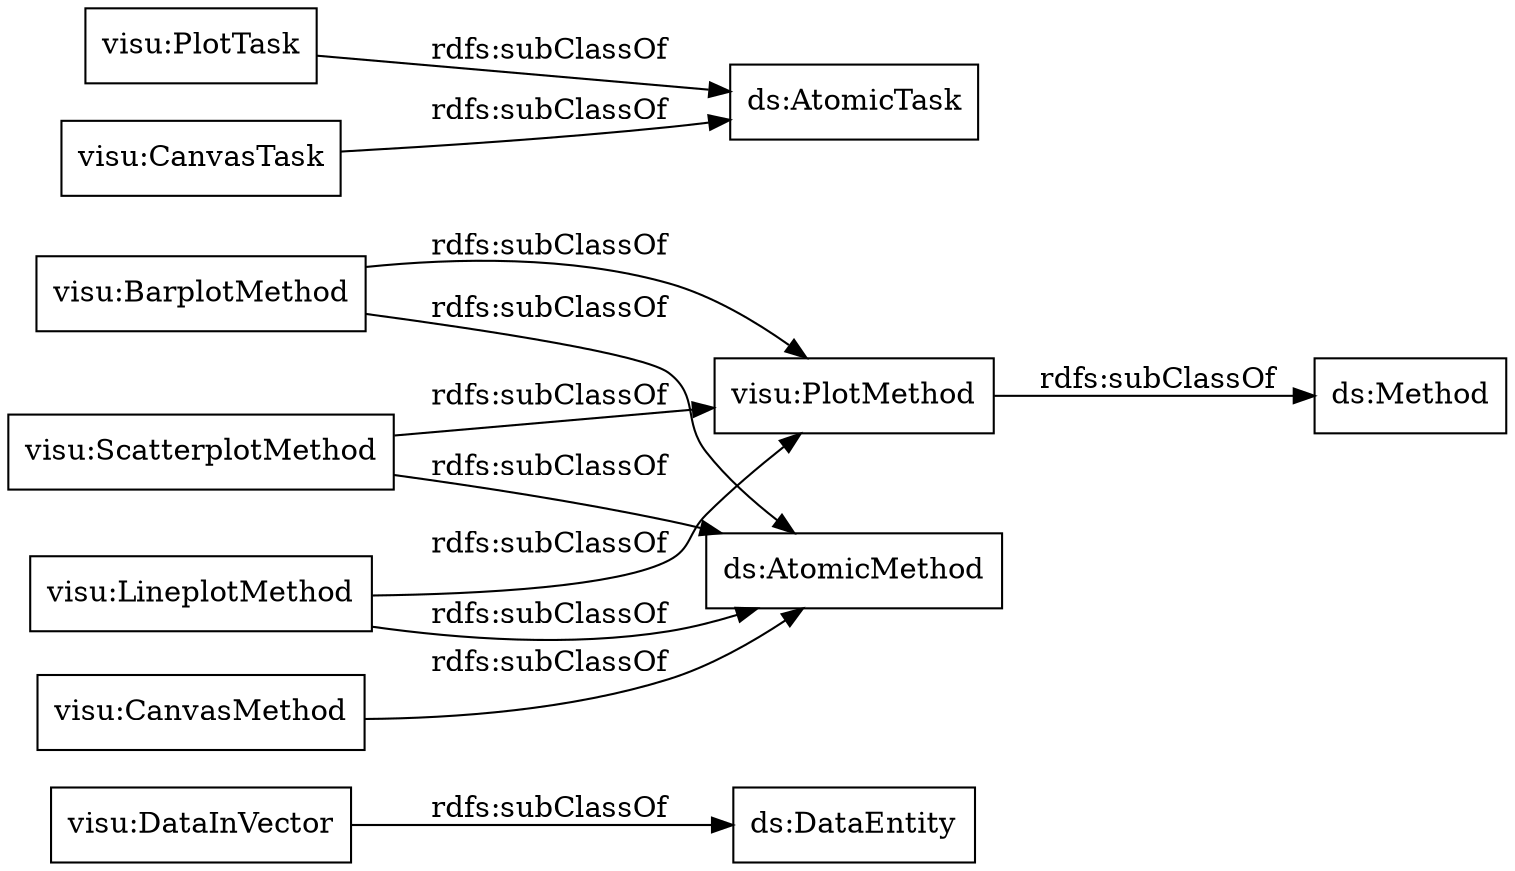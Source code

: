 digraph ar2dtool_diagram { 
rankdir=LR;
size="1000"
node [shape = rectangle, color="black"]; "visu:DataInVector" "visu:BarplotMethod" "visu:ScatterplotMethod" "visu:LineplotMethod" "visu:PlotTask" "visu:PlotMethod" "visu:CanvasTask" "visu:CanvasMethod" ; /*classes style*/
	"visu:LineplotMethod" -> "visu:PlotMethod" [ label = "rdfs:subClassOf" ];
	"visu:LineplotMethod" -> "ds:AtomicMethod" [ label = "rdfs:subClassOf" ];
	"visu:BarplotMethod" -> "visu:PlotMethod" [ label = "rdfs:subClassOf" ];
	"visu:BarplotMethod" -> "ds:AtomicMethod" [ label = "rdfs:subClassOf" ];
	"visu:CanvasMethod" -> "ds:AtomicMethod" [ label = "rdfs:subClassOf" ];
	"visu:PlotMethod" -> "ds:Method" [ label = "rdfs:subClassOf" ];
	"visu:PlotTask" -> "ds:AtomicTask" [ label = "rdfs:subClassOf" ];
	"visu:ScatterplotMethod" -> "visu:PlotMethod" [ label = "rdfs:subClassOf" ];
	"visu:ScatterplotMethod" -> "ds:AtomicMethod" [ label = "rdfs:subClassOf" ];
	"visu:DataInVector" -> "ds:DataEntity" [ label = "rdfs:subClassOf" ];
	"visu:CanvasTask" -> "ds:AtomicTask" [ label = "rdfs:subClassOf" ];

}
